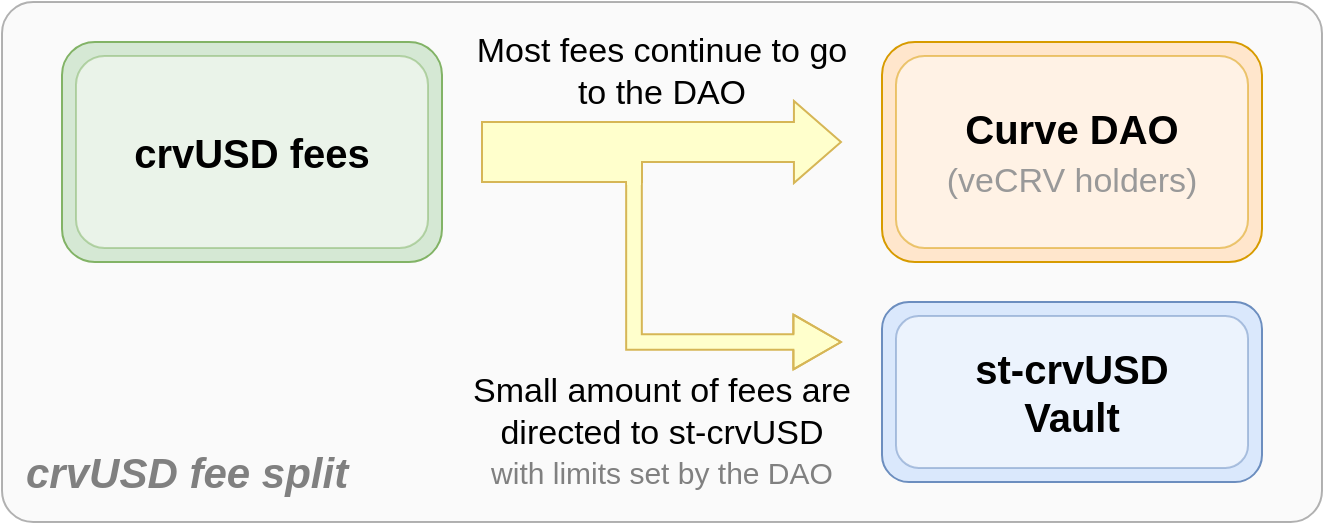 <mxfile version="21.6.5" type="device">
  <diagram name="Page-1" id="bgyYiAvPLvNy4FUmHqp5">
    <mxGraphModel dx="1364" dy="843" grid="1" gridSize="10" guides="1" tooltips="1" connect="0" arrows="0" fold="1" page="1" pageScale="1" pageWidth="1060" pageHeight="2000" math="0" shadow="0">
      <root>
        <mxCell id="0" />
        <mxCell id="1" parent="0" />
        <mxCell id="nVr5CLo9Lkq46v9ENuNp-1" value="" style="rounded=1;whiteSpace=wrap;html=1;arcSize=6;opacity=30;fillColor=#EDEDED;movable=1;resizable=1;rotatable=1;deletable=1;editable=1;locked=0;connectable=1;" parent="1" vertex="1">
          <mxGeometry x="120" y="90" width="660" height="260" as="geometry" />
        </mxCell>
        <mxCell id="AzGyzANzfNbE8Qy7t4lp-5" value="" style="rounded=1;whiteSpace=wrap;html=1;fontSize=23;fillColor=#d5e8d4;strokeColor=#82b366;" parent="1" vertex="1">
          <mxGeometry x="150" y="110" width="190" height="110" as="geometry" />
        </mxCell>
        <mxCell id="AzGyzANzfNbE8Qy7t4lp-8" value="" style="rounded=1;whiteSpace=wrap;html=1;fontSize=23;fillColor=#ffe6cc;strokeColor=#d79b00;" parent="1" vertex="1">
          <mxGeometry x="560" y="110" width="190" height="110" as="geometry" />
        </mxCell>
        <mxCell id="AzGyzANzfNbE8Qy7t4lp-13" value="" style="rounded=1;whiteSpace=wrap;html=1;fontSize=23;fillColor=#dae8fc;strokeColor=#6c8ebf;fontStyle=0;align=center;" parent="1" vertex="1">
          <mxGeometry x="560" y="240" width="190" height="90" as="geometry" />
        </mxCell>
        <mxCell id="AzGyzANzfNbE8Qy7t4lp-28" value="" style="group" parent="1" vertex="1" connectable="0">
          <mxGeometry x="360" y="150" width="190" height="200" as="geometry" />
        </mxCell>
        <mxCell id="AzGyzANzfNbE8Qy7t4lp-26" value="" style="shape=flexArrow;endArrow=classic;html=1;rounded=0;width=7.832;endSize=7.605;fillColor=#FFFFCC;strokeColor=#d6b656;endWidth=18.644;" parent="AzGyzANzfNbE8Qy7t4lp-28" edge="1">
          <mxGeometry width="50" height="50" relative="1" as="geometry">
            <mxPoint x="76" y="20" as="sourcePoint" />
            <mxPoint x="180" y="110" as="targetPoint" />
            <Array as="points">
              <mxPoint x="76" y="110" />
            </Array>
          </mxGeometry>
        </mxCell>
        <mxCell id="AzGyzANzfNbE8Qy7t4lp-25" value="" style="group" parent="AzGyzANzfNbE8Qy7t4lp-28" vertex="1" connectable="0">
          <mxGeometry width="180" height="31" as="geometry" />
        </mxCell>
        <mxCell id="AzGyzANzfNbE8Qy7t4lp-20" value="" style="rounded=0;whiteSpace=wrap;html=1;fillColor=#FFFFCC;strokeColor=#d6b656;" parent="AzGyzANzfNbE8Qy7t4lp-25" vertex="1">
          <mxGeometry width="80" height="30" as="geometry" />
        </mxCell>
        <mxCell id="AzGyzANzfNbE8Qy7t4lp-21" value="" style="shape=flexArrow;endArrow=classic;html=1;rounded=0;width=20;endSize=7.511;fillColor=#FFFFCC;strokeColor=#d6b656;" parent="AzGyzANzfNbE8Qy7t4lp-25" edge="1">
          <mxGeometry width="50" height="50" relative="1" as="geometry">
            <mxPoint x="70" y="10" as="sourcePoint" />
            <mxPoint x="180" y="10" as="targetPoint" />
          </mxGeometry>
        </mxCell>
        <mxCell id="AzGyzANzfNbE8Qy7t4lp-22" value="" style="rounded=0;whiteSpace=wrap;html=1;fillColor=#FFFFCC;strokeColor=#FFFFCC;" parent="AzGyzANzfNbE8Qy7t4lp-25" vertex="1">
          <mxGeometry x="70" y="1" width="10" height="18" as="geometry" />
        </mxCell>
        <mxCell id="AzGyzANzfNbE8Qy7t4lp-24" value="" style="rounded=0;whiteSpace=wrap;html=1;fillColor=#FFFFCC;strokeColor=#FFFFCC;" parent="AzGyzANzfNbE8Qy7t4lp-25" vertex="1">
          <mxGeometry x="73" y="7" width="6" height="24" as="geometry" />
        </mxCell>
        <mxCell id="AzGyzANzfNbE8Qy7t4lp-27" value="" style="rounded=0;whiteSpace=wrap;html=1;fillColor=#FFFFCC;strokeColor=#FFFFCC;" parent="AzGyzANzfNbE8Qy7t4lp-25" vertex="1">
          <mxGeometry x="68" y="4" width="6" height="24" as="geometry" />
        </mxCell>
        <mxCell id="S6XwvTl8C81hOJvg7Eni-1" value="&lt;span style=&quot;font-size: 17px;&quot;&gt;Small amount of fees are directed to st-crvUSD&lt;br&gt;&lt;/span&gt;" style="text;html=1;strokeColor=none;fillColor=none;align=center;verticalAlign=middle;whiteSpace=wrap;rounded=0;" parent="AzGyzANzfNbE8Qy7t4lp-28" vertex="1">
          <mxGeometry x="-10" y="130" width="200" height="30" as="geometry" />
        </mxCell>
        <mxCell id="S6XwvTl8C81hOJvg7Eni-2" value="&lt;span style=&quot;font-size: 17px;&quot;&gt;Most fees continue to go to the DAO&lt;/span&gt;" style="text;html=1;strokeColor=none;fillColor=none;align=center;verticalAlign=middle;whiteSpace=wrap;rounded=0;" parent="1" vertex="1">
          <mxGeometry x="350" y="110" width="200" height="30" as="geometry" />
        </mxCell>
        <mxCell id="S6XwvTl8C81hOJvg7Eni-3" value="&lt;font size=&quot;1&quot; style=&quot;&quot;&gt;&lt;b style=&quot;font-size: 20px;&quot;&gt;crvUSD fees&lt;/b&gt;&lt;/font&gt;" style="rounded=1;whiteSpace=wrap;html=1;fillColor=#FFFFFF;strokeColor=#82b366;opacity=50;" parent="1" vertex="1">
          <mxGeometry x="157" y="117" width="176" height="96" as="geometry" />
        </mxCell>
        <mxCell id="S6XwvTl8C81hOJvg7Eni-5" value="&lt;font style=&quot;font-size: 20px;&quot;&gt;&lt;b&gt;st-crvUSD&lt;br&gt;Vault&lt;br&gt;&lt;/b&gt;&lt;/font&gt;" style="rounded=1;whiteSpace=wrap;html=1;fillColor=#FFFFFF;strokeColor=#6c8ebf;opacity=50;" parent="1" vertex="1">
          <mxGeometry x="567" y="247" width="176" height="76" as="geometry" />
        </mxCell>
        <mxCell id="fwu5BLkJGspasURcfAsg-2" value="&lt;font style=&quot;font-size: 21px;&quot; color=&quot;#808080&quot;&gt;crvUSD fee split&lt;/font&gt;" style="text;html=1;strokeColor=none;fillColor=none;align=left;verticalAlign=middle;whiteSpace=wrap;rounded=0;fontStyle=3;fontSize=15;" parent="1" vertex="1">
          <mxGeometry x="130" y="310" width="250" height="30" as="geometry" />
        </mxCell>
        <mxCell id="fwu5BLkJGspasURcfAsg-3" value="&lt;font size=&quot;1&quot; style=&quot;&quot;&gt;&lt;b style=&quot;font-size: 20px;&quot;&gt;Curve DAO&lt;br&gt;&lt;br&gt;&lt;/b&gt;&lt;/font&gt;" style="rounded=1;whiteSpace=wrap;html=1;fillColor=#FFFFFF;strokeColor=#d79b00;opacity=50;" parent="1" vertex="1">
          <mxGeometry x="567" y="117" width="176" height="96" as="geometry" />
        </mxCell>
        <mxCell id="fwu5BLkJGspasURcfAsg-4" value="&lt;font color=&quot;#808080&quot; style=&quot;font-size: 15px;&quot;&gt;with limits set by the DAO&lt;/font&gt;" style="text;html=1;strokeColor=none;fillColor=none;align=center;verticalAlign=middle;whiteSpace=wrap;rounded=0;" parent="1" vertex="1">
          <mxGeometry x="350" y="310" width="200" height="30" as="geometry" />
        </mxCell>
        <mxCell id="OYVs_VReEOhpQnQeaeJG-1" value="&lt;span style=&quot;font-size: 17px;&quot;&gt;(veCRV holders)&lt;/span&gt;" style="text;html=1;strokeColor=none;fillColor=none;align=center;verticalAlign=middle;whiteSpace=wrap;rounded=0;fontColor=#999999;" vertex="1" parent="1">
          <mxGeometry x="570" y="160" width="170" height="40" as="geometry" />
        </mxCell>
      </root>
    </mxGraphModel>
  </diagram>
</mxfile>
